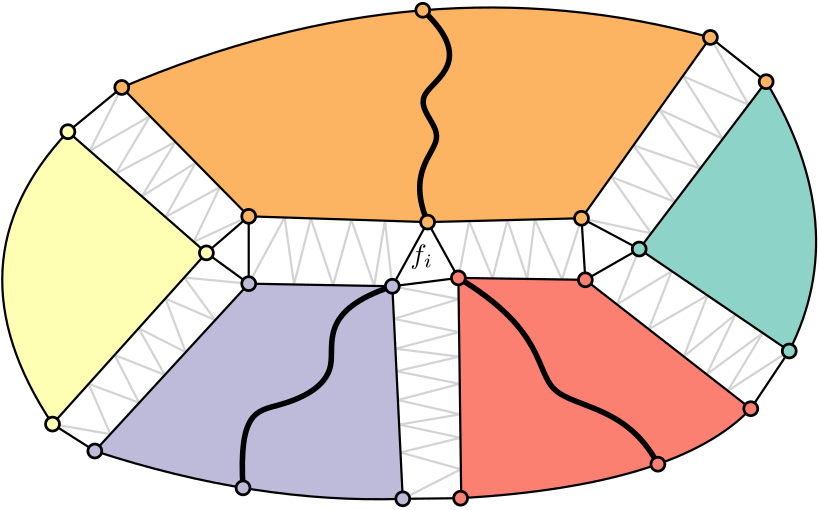 <?xml version="1.0"?>
<!DOCTYPE ipe SYSTEM "ipe.dtd">
<ipe version="70218" creator="Ipe 7.2.23">
<info created="D:20220117153307" modified="D:20220117154847"/>
<ipestyle name="basic">
<symbol name="arrow/arc(spx)">
<path stroke="sym-stroke" fill="sym-stroke" pen="sym-pen">
0 0 m
-1 0.333 l
-1 -0.333 l
h
</path>
</symbol>
<symbol name="arrow/farc(spx)">
<path stroke="sym-stroke" fill="white" pen="sym-pen">
0 0 m
-1 0.333 l
-1 -0.333 l
h
</path>
</symbol>
<symbol name="arrow/ptarc(spx)">
<path stroke="sym-stroke" fill="sym-stroke" pen="sym-pen">
0 0 m
-1 0.333 l
-0.8 0 l
-1 -0.333 l
h
</path>
</symbol>
<symbol name="arrow/fptarc(spx)">
<path stroke="sym-stroke" fill="white" pen="sym-pen">
0 0 m
-1 0.333 l
-0.8 0 l
-1 -0.333 l
h
</path>
</symbol>
<symbol name="mark/circle(sx)" transformations="translations">
<path fill="sym-stroke">
0.6 0 0 0.6 0 0 e
0.4 0 0 0.4 0 0 e
</path>
</symbol>
<symbol name="mark/disk(sx)" transformations="translations">
<path fill="sym-stroke">
0.6 0 0 0.6 0 0 e
</path>
</symbol>
<symbol name="mark/fdisk(sfx)" transformations="translations">
<group>
<path fill="sym-fill">
0.5 0 0 0.5 0 0 e
</path>
<path fill="sym-stroke" fillrule="eofill">
0.6 0 0 0.6 0 0 e
0.4 0 0 0.4 0 0 e
</path>
</group>
</symbol>
<symbol name="mark/box(sx)" transformations="translations">
<path fill="sym-stroke" fillrule="eofill">
-0.6 -0.6 m
0.6 -0.6 l
0.6 0.6 l
-0.6 0.6 l
h
-0.4 -0.4 m
0.4 -0.4 l
0.4 0.4 l
-0.4 0.4 l
h
</path>
</symbol>
<symbol name="mark/square(sx)" transformations="translations">
<path fill="sym-stroke">
-0.6 -0.6 m
0.6 -0.6 l
0.6 0.6 l
-0.6 0.6 l
h
</path>
</symbol>
<symbol name="mark/fsquare(sfx)" transformations="translations">
<group>
<path fill="sym-fill">
-0.5 -0.5 m
0.5 -0.5 l
0.5 0.5 l
-0.5 0.5 l
h
</path>
<path fill="sym-stroke" fillrule="eofill">
-0.6 -0.6 m
0.6 -0.6 l
0.6 0.6 l
-0.6 0.6 l
h
-0.4 -0.4 m
0.4 -0.4 l
0.4 0.4 l
-0.4 0.4 l
h
</path>
</group>
</symbol>
<symbol name="mark/cross(sx)" transformations="translations">
<group>
<path fill="sym-stroke">
-0.43 -0.57 m
0.57 0.43 l
0.43 0.57 l
-0.57 -0.43 l
h
</path>
<path fill="sym-stroke">
-0.43 0.57 m
0.57 -0.43 l
0.43 -0.57 l
-0.57 0.43 l
h
</path>
</group>
</symbol>
<symbol name="arrow/fnormal(spx)">
<path stroke="sym-stroke" fill="white" pen="sym-pen">
0 0 m
-1 0.333 l
-1 -0.333 l
h
</path>
</symbol>
<symbol name="arrow/pointed(spx)">
<path stroke="sym-stroke" fill="sym-stroke" pen="sym-pen">
0 0 m
-1 0.333 l
-0.8 0 l
-1 -0.333 l
h
</path>
</symbol>
<symbol name="arrow/fpointed(spx)">
<path stroke="sym-stroke" fill="white" pen="sym-pen">
0 0 m
-1 0.333 l
-0.8 0 l
-1 -0.333 l
h
</path>
</symbol>
<symbol name="arrow/linear(spx)">
<path stroke="sym-stroke" pen="sym-pen">
-1 0.333 m
0 0 l
-1 -0.333 l
</path>
</symbol>
<symbol name="arrow/fdouble(spx)">
<path stroke="sym-stroke" fill="white" pen="sym-pen">
0 0 m
-1 0.333 l
-1 -0.333 l
h
-1 0 m
-2 0.333 l
-2 -0.333 l
h
</path>
</symbol>
<symbol name="arrow/double(spx)">
<path stroke="sym-stroke" fill="sym-stroke" pen="sym-pen">
0 0 m
-1 0.333 l
-1 -0.333 l
h
-1 0 m
-2 0.333 l
-2 -0.333 l
h
</path>
</symbol>
<symbol name="arrow/mid-normal(spx)">
<path stroke="sym-stroke" fill="sym-stroke" pen="sym-pen">
0.5 0 m
-0.5 0.333 l
-0.5 -0.333 l
h
</path>
</symbol>
<symbol name="arrow/mid-fnormal(spx)">
<path stroke="sym-stroke" fill="white" pen="sym-pen">
0.5 0 m
-0.5 0.333 l
-0.5 -0.333 l
h
</path>
</symbol>
<symbol name="arrow/mid-pointed(spx)">
<path stroke="sym-stroke" fill="sym-stroke" pen="sym-pen">
0.5 0 m
-0.5 0.333 l
-0.3 0 l
-0.5 -0.333 l
h
</path>
</symbol>
<symbol name="arrow/mid-fpointed(spx)">
<path stroke="sym-stroke" fill="white" pen="sym-pen">
0.5 0 m
-0.5 0.333 l
-0.3 0 l
-0.5 -0.333 l
h
</path>
</symbol>
<symbol name="arrow/mid-double(spx)">
<path stroke="sym-stroke" fill="sym-stroke" pen="sym-pen">
1 0 m
0 0.333 l
0 -0.333 l
h
0 0 m
-1 0.333 l
-1 -0.333 l
h
</path>
</symbol>
<symbol name="arrow/mid-fdouble(spx)">
<path stroke="sym-stroke" fill="white" pen="sym-pen">
1 0 m
0 0.333 l
0 -0.333 l
h
0 0 m
-1 0.333 l
-1 -0.333 l
h
</path>
</symbol>
<anglesize name="22.5 deg" value="22.5"/>
<anglesize name="30 deg" value="30"/>
<anglesize name="45 deg" value="45"/>
<anglesize name="60 deg" value="60"/>
<anglesize name="90 deg" value="90"/>
<arrowsize name="large" value="10"/>
<arrowsize name="small" value="5"/>
<arrowsize name="tiny" value="3"/>
<color name="blue" value="0 0 1"/>
<color name="brown" value="0.647 0.165 0.165"/>
<color name="darkblue" value="0 0 0.545"/>
<color name="darkcyan" value="0 0.545 0.545"/>
<color name="darkgray" value="0.663"/>
<color name="darkgreen" value="0 0.392 0"/>
<color name="darkmagenta" value="0.545 0 0.545"/>
<color name="darkorange" value="1 0.549 0"/>
<color name="darkred" value="0.545 0 0"/>
<color name="gold" value="1 0.843 0"/>
<color name="gray" value="0.745"/>
<color name="green" value="0 1 0"/>
<color name="lightblue" value="0.678 0.847 0.902"/>
<color name="lightcyan" value="0.878 1 1"/>
<color name="lightgray" value="0.827"/>
<color name="lightgreen" value="0.565 0.933 0.565"/>
<color name="lightyellow" value="1 1 0.878"/>
<color name="navy" value="0 0 0.502"/>
<color name="orange" value="1 0.647 0"/>
<color name="pink" value="1 0.753 0.796"/>
<color name="purple" value="0.627 0.125 0.941"/>
<color name="red" value="1 0 0"/>
<color name="seagreen" value="0.18 0.545 0.341"/>
<color name="turquoise" value="0.251 0.878 0.816"/>
<color name="violet" value="0.933 0.51 0.933"/>
<color name="yellow" value="1 1 0"/>
<dashstyle name="dash dot dotted" value="[4 2 1 2 1 2] 0"/>
<dashstyle name="dash dotted" value="[4 2 1 2] 0"/>
<dashstyle name="dashed" value="[4] 0"/>
<dashstyle name="dotted" value="[1 3] 0"/>
<gridsize name="10 pts (~3.5 mm)" value="10"/>
<gridsize name="14 pts (~5 mm)" value="14"/>
<gridsize name="16 pts (~6 mm)" value="16"/>
<gridsize name="20 pts (~7 mm)" value="20"/>
<gridsize name="28 pts (~10 mm)" value="28"/>
<gridsize name="32 pts (~12 mm)" value="32"/>
<gridsize name="4 pts" value="4"/>
<gridsize name="56 pts (~20 mm)" value="56"/>
<gridsize name="8 pts (~3 mm)" value="8"/>
<opacity name="10%" value="0.1"/>
<opacity name="30%" value="0.3"/>
<opacity name="50%" value="0.5"/>
<opacity name="75%" value="0.75"/>
<pen name="fat" value="1.2"/>
<pen name="heavier" value="0.8"/>
<pen name="ultrafat" value="2"/>
<symbolsize name="large" value="5"/>
<symbolsize name="small" value="2"/>
<symbolsize name="tiny" value="1.1"/>
<textsize name="Huge" value="\Huge"/>
<textsize name="LARGE" value="\LARGE"/>
<textsize name="Large" value="\Large"/>
<textsize name="footnote" value="\footnotesize"/>
<textsize name="huge" value="\huge"/>
<textsize name="large" value="\large"/>
<textsize name="small" value="\small"/>
<textsize name="tiny" value="\tiny"/>
<textstyle name="center" begin="\begin{center}" end="\end{center}"/>
<textstyle name="item" begin="\begin{itemize}\item{}" end="\end{itemize}"/>
<textstyle name="itemize" begin="\begin{itemize}" end="\end{itemize}"/>
<tiling name="falling" angle="-60" step="4" width="1"/>
<tiling name="rising" angle="30" step="4" width="1"/>
</ipestyle>
<ipestyle name="brew">
<color name="aliceblue" value="0.941 0.973 1"/>
<color name="brew1" value="0.552 0.827 0.78"/>
<color name="brew2" value="1 1 0.701"/>
<color name="brew3" value="0.745 0.729 0.854"/>
<color name="brew4" value="0.984 0.501 0.447"/>
<color name="brew5" value="0.501 0.694 0.827"/>
<color name="brew6" value="0.992 0.705 0.384"/>
<color name="brew7" value="0.701 0.87 0.411"/>
<color name="brew8" value="0.988 0.803 0.898"/>
</ipestyle>
<page>
<layer name="alpha"/>
<view layers="alpha" active="alpha"/>
<path layer="alpha" stroke="lightgray" pen="heavier">
364.325 580.855 m
356.318 560.907 l
376.023 572.907 l
367.776 551.981 l
388.893 564.162 l
380.387 542.157 l
398.984 557.305 l
388.626 535.737 l
408.811 550.628 l
396.203 529.835 l
418.339 544.154 l
</path>
<path stroke="lightgray" pen="heavier">
343.55 591.935 m
368.619 586.515 l
354.208 606.888 l
377.185 597.808 l
362.256 618.179 l
386.285 609.802 l
371.484 631.126 l
394.437 620.548 l
380.039 643.128 l
403.702 632.761 l
389.947 657.029 l
</path>
<path stroke="lightgray" pen="heavier">
299.231 570.468 m
303.111 590.924 l
311.537 570.282 l
316.894 591.269 l
324.026 570.093 l
326.718 591.514 l
336.523 569.903 l
343.55 591.935 l
</path>
<path stroke="lightgray" pen="heavier">
275.446 567.46 m
299.329 562.856 l
276.024 555.714 l
299.483 550.951 l
276.553 544.965 l
299.597 542.119 l
276.951 536.869 l
299.723 532.321 l
277.461 526.503 l
299.864 521.367 l
277.896 517.65 l
299.973 512.911 l
278.389 507.629 l
300.119 501.578 l
279.21 490.933 l
</path>
<path stroke="lightgray" pen="heavier">
223.75 568.391 m
236.681 592.211 l
240.076 568.097 l
246.102 591.907 l
254.111 567.844 l
260.698 591.436 l
268.904 567.578 l
272.799 591.046 l
275.446 567.46 l
</path>
<path stroke="lightgray" pen="heavier">
153.117 517.839 m
173.928 514.21 l
166.134 532.321 l
184.32 525.51 l
175.468 542.706 l
193.544 535.541 l
184.116 552.326 l
201.069 543.724 l
193.756 563.051 l
211.682 555.267 l
200.532 570.589 l
223.75 568.391 l
</path>
<path stroke="lightgray" pen="heavier">
178.046 639.024 m
166.511 616.225 l
188.214 628.703 l
175.867 608.038 l
197.364 619.414 l
185.264 599.816 l
204.703 611.964 l
193.763 592.379 l
213.379 603.156 l
203.976 583.442 l
223.75 592.628 l
</path>
<path stroke="black" pen="heavier">
223.75 592.628 m
208.516 579.471 l
223.75 568.391 l
h
</path>
<path stroke="black" pen="heavier">
343.55 591.935 m
344.935 569.776 l
364.325 580.855 l
h
</path>
<path stroke="black" fill="brew2" pen="heavier">
158.657 623.097 m
114.338 576.008
153.117 517.839 c
208.516 579.471 l
158.657 623.097 l
</path>
<path stroke="black" fill="brew3" pen="heavier">
168.351 508.145 m
226.423 489.113
279.21 490.933 c
275.446 567.46 l
223.75 568.391 l
168.351 508.145 l
</path>
<path stroke="black" fill="brew4" pen="heavier">
300.029 491.16 m
378.175 495.68
404.489 523.379 c
344.935 569.776 l
299.231 570.468 l
300.257 490.933 l
</path>
<path stroke="black" fill="brew1" pen="heavier">
418.339 544.154 m
441.191 589.165
410.029 641.102 c
364.325 580.855 l
418.339 544.154 l
</path>
<path stroke="black" fill="brew6" pen="heavier">
389.947 657.029 m
286.766 685.421
178.046 639.024 c
223.75 592.628 l
288.151 590.55 l
343.55 591.935 l
389.947 657.029 l
</path>
<path stroke="black" fill="brew6" pen="heavier">
158.657 623.097 m
178.046 639.024 l
</path>
<path stroke="black" fill="brew6" pen="heavier">
389.947 657.029 m
410.029 641.102 l
</path>
<path stroke="black" fill="brew6" pen="heavier">
418.339 544.154 m
404.489 523.379 l
</path>
<path stroke="black" fill="brew6" pen="heavier">
153.117 517.839 m
168.351 508.145 l
</path>
<path stroke="black" fill="brew6" pen="heavier">
300.029 491.16 m
279.21 490.933 l
</path>
<use name="mark/fdisk(sfx)" pos="178.046 639.024" size="large" stroke="black" fill="brew6"/>
<use name="mark/fdisk(sfx)" pos="389.947 657.029" size="large" stroke="black" fill="brew6"/>
<use name="mark/fdisk(sfx)" pos="410.029 641.102" size="large" stroke="black" fill="brew6"/>
<use name="mark/fdisk(sfx)" pos="223.75 592.628" size="large" stroke="black" fill="brew6"/>
<use name="mark/fdisk(sfx)" pos="343.55 591.935" size="large" stroke="black" fill="brew6"/>
<use name="mark/fdisk(sfx)" pos="418.339 544.154" size="large" stroke="black" fill="brew1"/>
<use name="mark/fdisk(sfx)" pos="364.325 580.855" size="large" stroke="black" fill="brew1"/>
<use name="mark/fdisk(sfx)" pos="404.489 523.379" size="large" stroke="black" fill="brew4"/>
<use name="mark/fdisk(sfx)" pos="344.935 569.776" size="large" stroke="black" fill="brew4"/>
<use name="mark/fdisk(sfx)" pos="300.029 491.16" size="large" stroke="black" fill="brew4"/>
<use name="mark/fdisk(sfx)" pos="279.21 490.933" size="large" stroke="black" fill="brew3"/>
<use name="mark/fdisk(sfx)" pos="223.75 568.391" size="large" stroke="black" fill="brew3"/>
<use name="mark/fdisk(sfx)" pos="168.351 508.145" size="large" stroke="black" fill="brew3"/>
<use name="mark/fdisk(sfx)" pos="153.117 517.839" size="large" stroke="black" fill="brew2"/>
<use name="mark/fdisk(sfx)" pos="208.516 579.471" size="large" stroke="black" fill="brew2"/>
<use name="mark/fdisk(sfx)" pos="158.657 623.097" size="large" stroke="black" fill="brew2"/>
<path stroke="black" fill="brew6" pen="ultrafat" cap="1">
288.151 590.55 m
280.593 608.316
300.309 621.368
275.872 635.808
305.585 648.859
286.411 666.809 c
</path>
<path stroke="black" pen="ultrafat" cap="1">
299.231 570.468 m
330.855 551.389
322.525 522.509
360.013 524.453
371.056 503.405 c
</path>
<path stroke="black" pen="ultrafat" cap="1">
275.446 567.46 m
248.658 558.609
260.877 535.005
233.107 522.787
220.056 522.231
221.701 494.872 c
</path>
<path stroke="black" pen="heavier">
275.446 567.46 m
288.151 590.55 l
299.231 570.468 l
h
</path>
<text transformations="translations" pos="286.011 575.72" stroke="black" type="label" width="8.194" height="6.926" depth="1.93" halign="center" valign="baseline" style="math">f_i</text>
<use name="mark/fdisk(sfx)" pos="299.231 570.468" size="large" stroke="black" fill="brew4"/>
<use name="mark/fdisk(sfx)" pos="275.446 567.46" size="large" stroke="black" fill="brew3"/>
<use name="mark/fdisk(sfx)" pos="288.151 590.55" size="large" stroke="black" fill="brew6"/>
<use name="mark/fdisk(sfx)" pos="221.701 494.872" size="large" stroke="black" fill="brew3"/>
<use name="mark/fdisk(sfx)" pos="371.056 503.405" size="large" stroke="black" fill="brew4"/>
<use name="mark/fdisk(sfx)" pos="286.411 666.809" size="large" stroke="black" fill="brew6"/>
</page>
</ipe>
